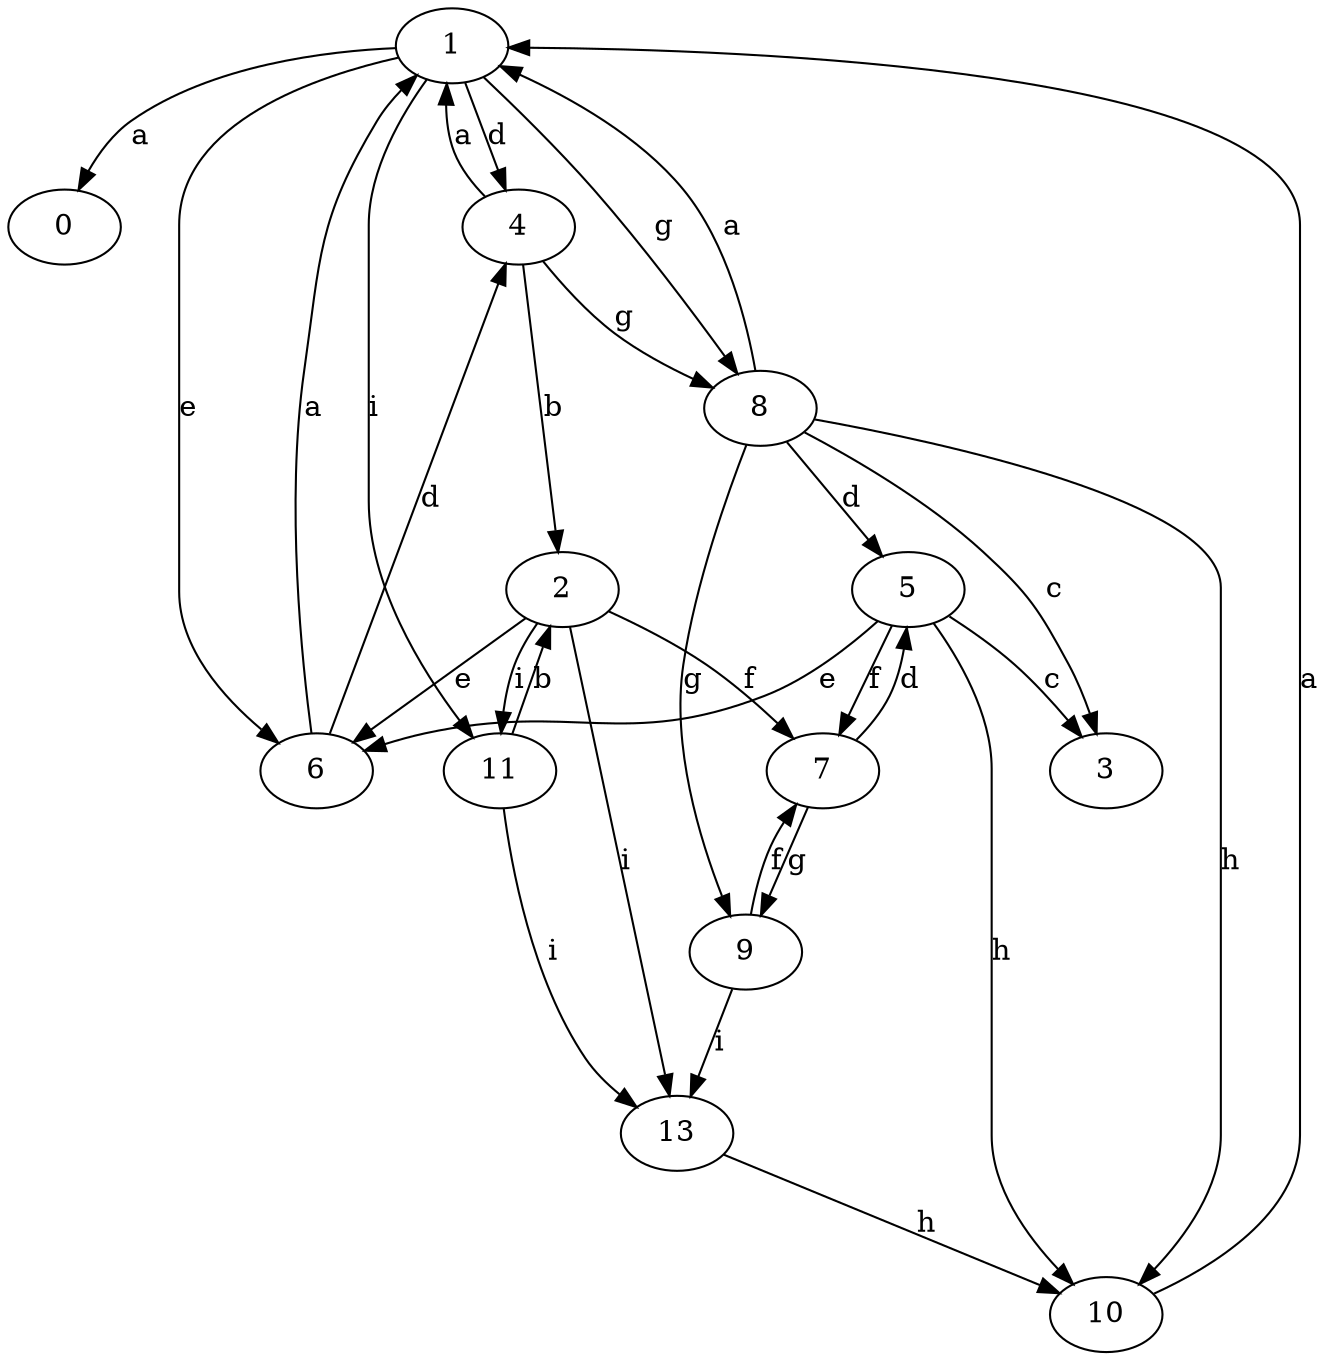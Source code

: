 strict digraph  {
0;
1;
2;
3;
4;
5;
6;
7;
8;
9;
10;
11;
13;
1 -> 0  [label=a];
1 -> 4  [label=d];
1 -> 6  [label=e];
1 -> 8  [label=g];
1 -> 11  [label=i];
2 -> 6  [label=e];
2 -> 7  [label=f];
2 -> 11  [label=i];
2 -> 13  [label=i];
4 -> 1  [label=a];
4 -> 2  [label=b];
4 -> 8  [label=g];
5 -> 3  [label=c];
5 -> 6  [label=e];
5 -> 7  [label=f];
5 -> 10  [label=h];
6 -> 1  [label=a];
6 -> 4  [label=d];
7 -> 5  [label=d];
7 -> 9  [label=g];
8 -> 1  [label=a];
8 -> 3  [label=c];
8 -> 5  [label=d];
8 -> 9  [label=g];
8 -> 10  [label=h];
9 -> 7  [label=f];
9 -> 13  [label=i];
10 -> 1  [label=a];
11 -> 2  [label=b];
11 -> 13  [label=i];
13 -> 10  [label=h];
}
